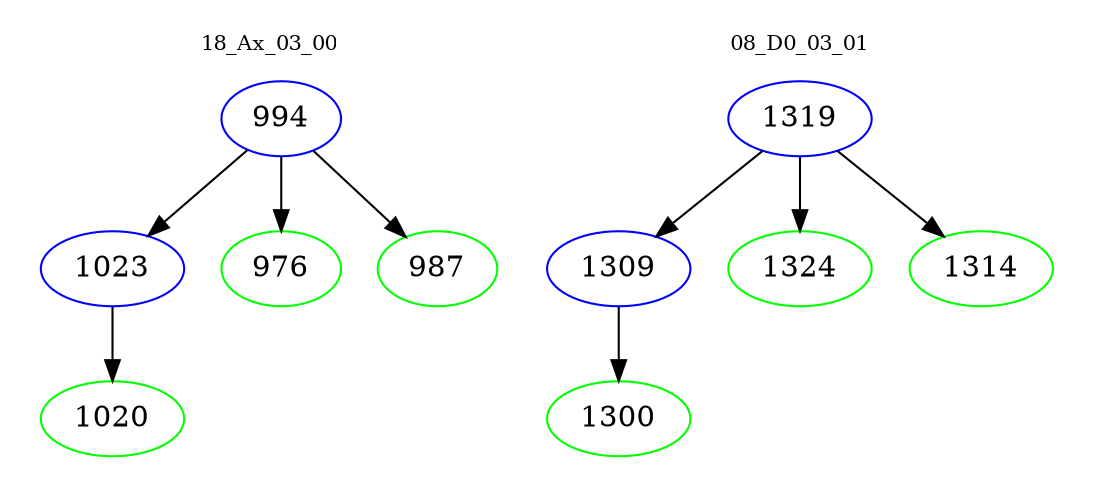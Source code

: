 digraph{
subgraph cluster_0 {
color = white
label = "18_Ax_03_00";
fontsize=10;
T0_994 [label="994", color="blue"]
T0_994 -> T0_1023 [color="black"]
T0_1023 [label="1023", color="blue"]
T0_1023 -> T0_1020 [color="black"]
T0_1020 [label="1020", color="green"]
T0_994 -> T0_976 [color="black"]
T0_976 [label="976", color="green"]
T0_994 -> T0_987 [color="black"]
T0_987 [label="987", color="green"]
}
subgraph cluster_1 {
color = white
label = "08_D0_03_01";
fontsize=10;
T1_1319 [label="1319", color="blue"]
T1_1319 -> T1_1309 [color="black"]
T1_1309 [label="1309", color="blue"]
T1_1309 -> T1_1300 [color="black"]
T1_1300 [label="1300", color="green"]
T1_1319 -> T1_1324 [color="black"]
T1_1324 [label="1324", color="green"]
T1_1319 -> T1_1314 [color="black"]
T1_1314 [label="1314", color="green"]
}
}
